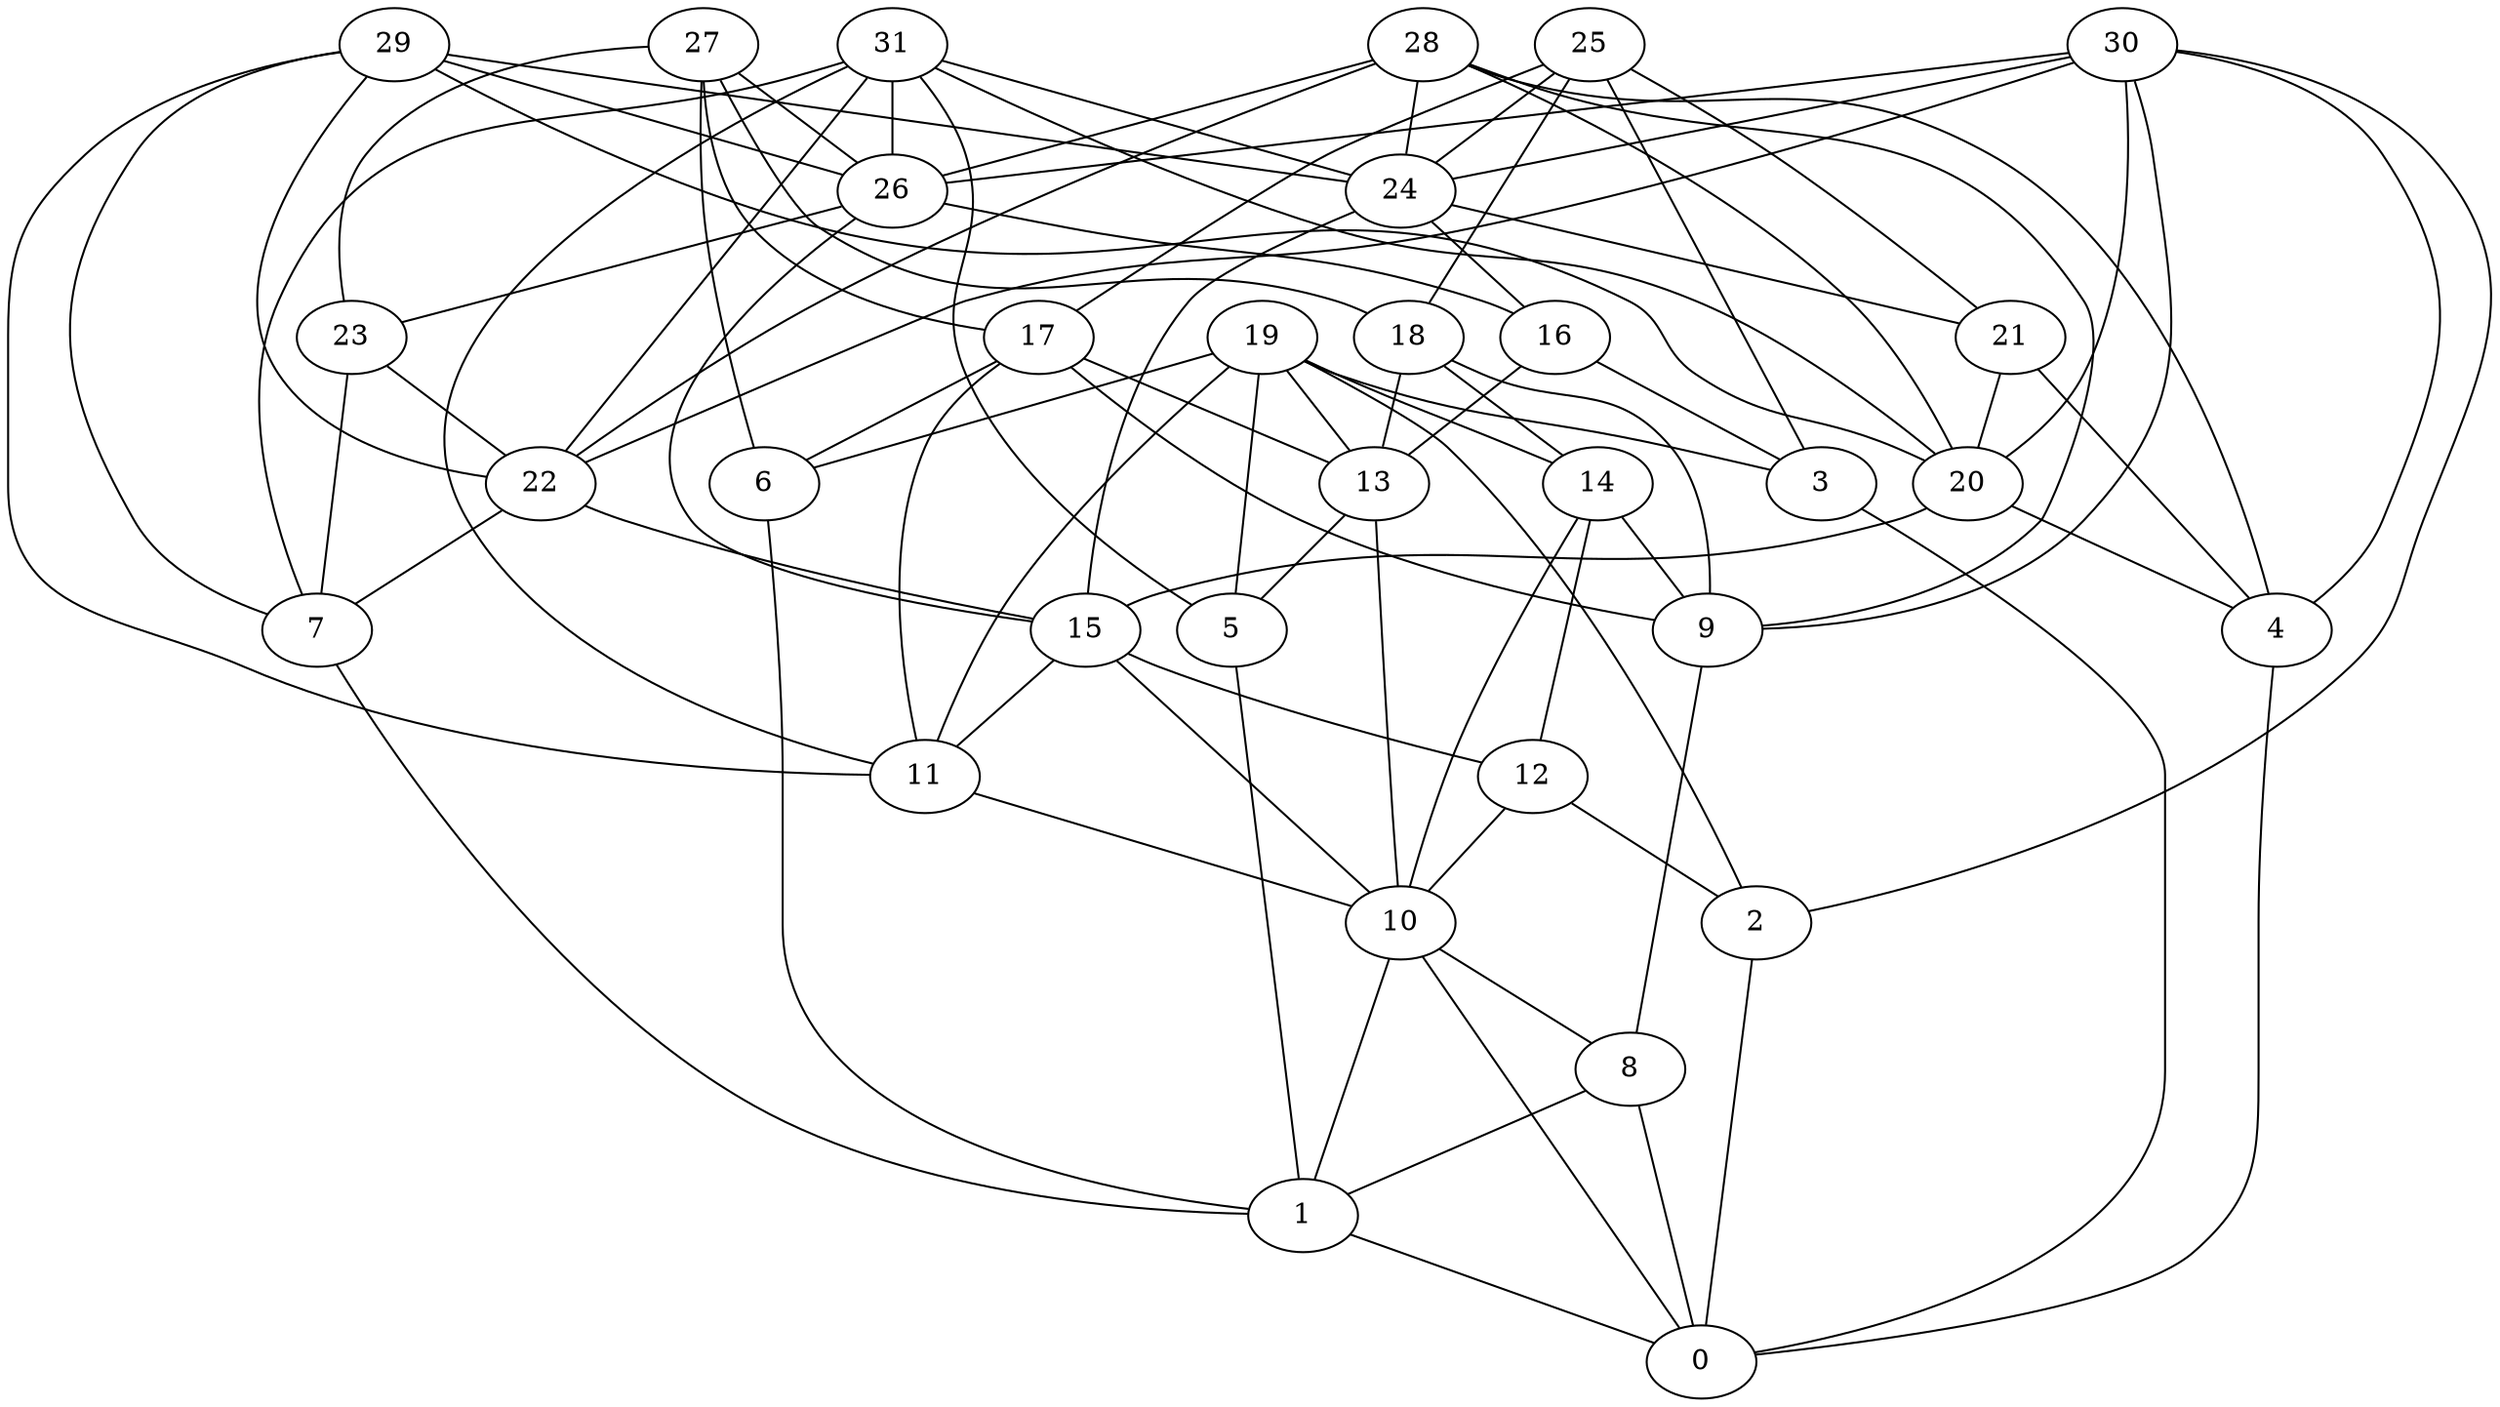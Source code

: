 graph G {
0;

1;

2;

3;

4;

5;

6;

7;

8;

9;

10;

11;

12;

13;

14;

15;

16;

17;

18;

19;

20;

21;

22;

23;

24;

25;

26;

27;

28;

29;

30;

31;

1 -- 0;

2 -- 0;

3 -- 0;

4 -- 0;

5 -- 1;

6 -- 1;

7 -- 1;

8 -- 0;

8 -- 1;

9 -- 8;

10 -- 0;

10 -- 1;

10 -- 8;

11 -- 10;

12 -- 2;

12 -- 10;

13 -- 5;

13 -- 10;

14 -- 9;

14 -- 10;

14 -- 12;

15 -- 10;

15 -- 11;

15 -- 12;

16 -- 3;

16 -- 13;

17 -- 6;

17 -- 9;

17 -- 11;

17 -- 13;

18 -- 9;

18 -- 13;

18 -- 14;

19 -- 2;

19 -- 3;

19 -- 5;

19 -- 6;

19 -- 11;

19 -- 13;

19 -- 14;

20 -- 4;

20 -- 15;

21 -- 4;

21 -- 20;

22 -- 7;

22 -- 15;

23 -- 7;

23 -- 22;

24 -- 15;

24 -- 16;

24 -- 21;

25 -- 3;

25 -- 17;

25 -- 18;

25 -- 21;

25 -- 24;

26 -- 15;

26 -- 16;

26 -- 23;

27 -- 6;

27 -- 17;

27 -- 18;

27 -- 23;

27 -- 26;

28 -- 4;

28 -- 9;

28 -- 20;

28 -- 22;

28 -- 24;

28 -- 26;

29 -- 7;

29 -- 11;

29 -- 20;

29 -- 22;

29 -- 24;

29 -- 26;

30 -- 2;

30 -- 4;

30 -- 9;

30 -- 20;

30 -- 22;

30 -- 24;

30 -- 26;

31 -- 5;

31 -- 7;

31 -- 11;

31 -- 20;

31 -- 22;

31 -- 24;

31 -- 26;

}
